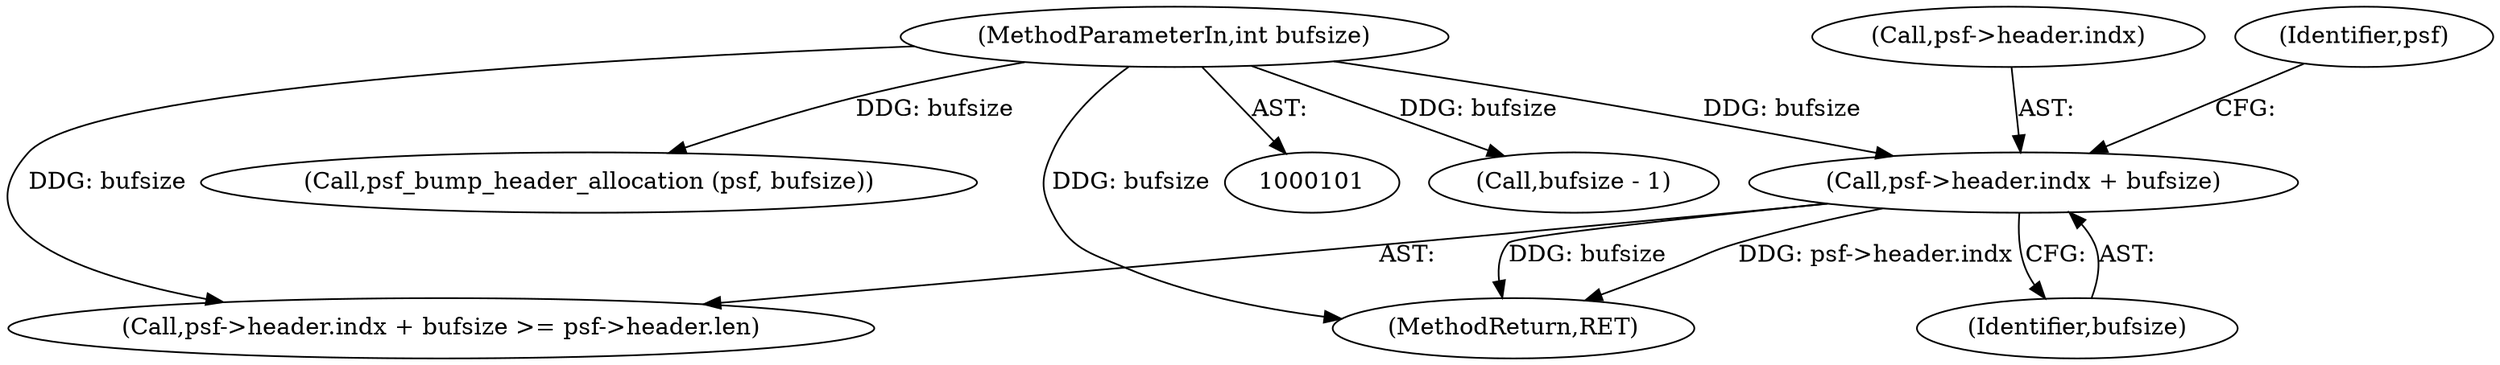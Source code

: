 digraph "0_libsndfile_708e996c87c5fae77b104ccfeb8f6db784c32074@pointer" {
"1000110" [label="(Call,psf->header.indx + bufsize)"];
"1000104" [label="(MethodParameterIn,int bufsize)"];
"1000133" [label="(Call,bufsize - 1)"];
"1000104" [label="(MethodParameterIn,int bufsize)"];
"1000111" [label="(Call,psf->header.indx)"];
"1000109" [label="(Call,psf->header.indx + bufsize >= psf->header.len)"];
"1000110" [label="(Call,psf->header.indx + bufsize)"];
"1000122" [label="(Call,psf_bump_header_allocation (psf, bufsize))"];
"1000119" [label="(Identifier,psf)"];
"1000236" [label="(MethodReturn,RET)"];
"1000116" [label="(Identifier,bufsize)"];
"1000110" -> "1000109"  [label="AST: "];
"1000110" -> "1000116"  [label="CFG: "];
"1000111" -> "1000110"  [label="AST: "];
"1000116" -> "1000110"  [label="AST: "];
"1000119" -> "1000110"  [label="CFG: "];
"1000110" -> "1000236"  [label="DDG: psf->header.indx"];
"1000110" -> "1000236"  [label="DDG: bufsize"];
"1000104" -> "1000110"  [label="DDG: bufsize"];
"1000104" -> "1000101"  [label="AST: "];
"1000104" -> "1000236"  [label="DDG: bufsize"];
"1000104" -> "1000109"  [label="DDG: bufsize"];
"1000104" -> "1000122"  [label="DDG: bufsize"];
"1000104" -> "1000133"  [label="DDG: bufsize"];
}
